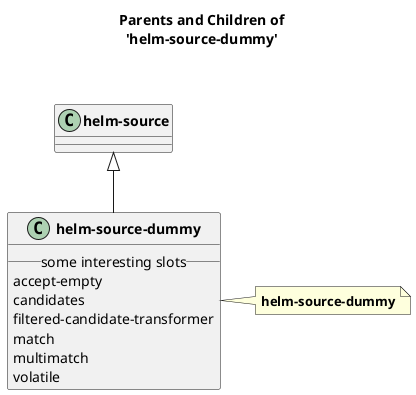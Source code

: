 @startuml
skinparam classFontStyle bold
skinparam captionFontStyle bold
title **Parents and Children of**\n**'helm-source-dummy'**\n\n
"helm-source" <|-- "helm-source-dummy"
class "helm-source"
class "helm-source-dummy" {
	__ some interesting slots __
	accept-empty
	candidates
	filtered-candidate-transformer
	match
	multimatch
	volatile
}
note right of "helm-source-dummy"
	**helm-source-dummy**
end note
@enduml
